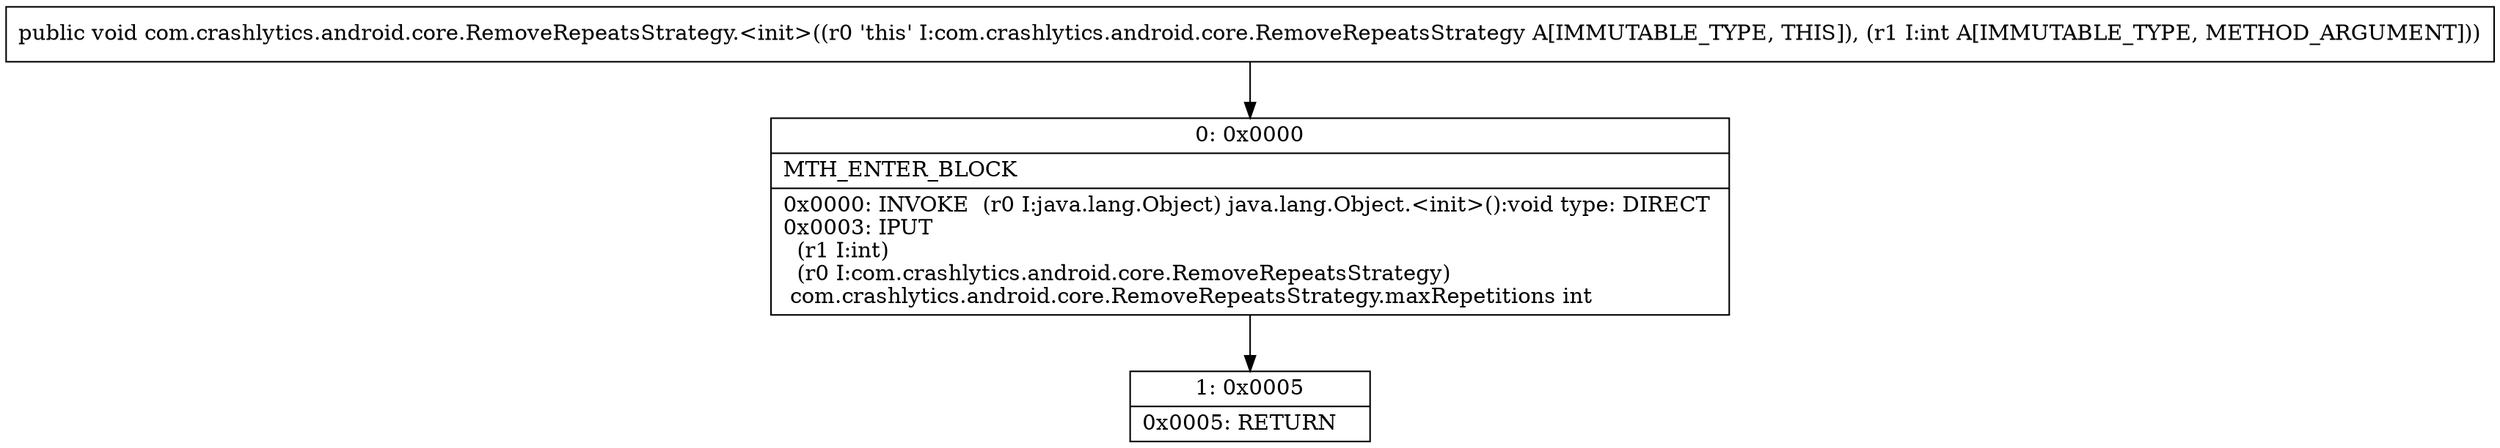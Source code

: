 digraph "CFG forcom.crashlytics.android.core.RemoveRepeatsStrategy.\<init\>(I)V" {
Node_0 [shape=record,label="{0\:\ 0x0000|MTH_ENTER_BLOCK\l|0x0000: INVOKE  (r0 I:java.lang.Object) java.lang.Object.\<init\>():void type: DIRECT \l0x0003: IPUT  \l  (r1 I:int)\l  (r0 I:com.crashlytics.android.core.RemoveRepeatsStrategy)\l com.crashlytics.android.core.RemoveRepeatsStrategy.maxRepetitions int \l}"];
Node_1 [shape=record,label="{1\:\ 0x0005|0x0005: RETURN   \l}"];
MethodNode[shape=record,label="{public void com.crashlytics.android.core.RemoveRepeatsStrategy.\<init\>((r0 'this' I:com.crashlytics.android.core.RemoveRepeatsStrategy A[IMMUTABLE_TYPE, THIS]), (r1 I:int A[IMMUTABLE_TYPE, METHOD_ARGUMENT])) }"];
MethodNode -> Node_0;
Node_0 -> Node_1;
}

